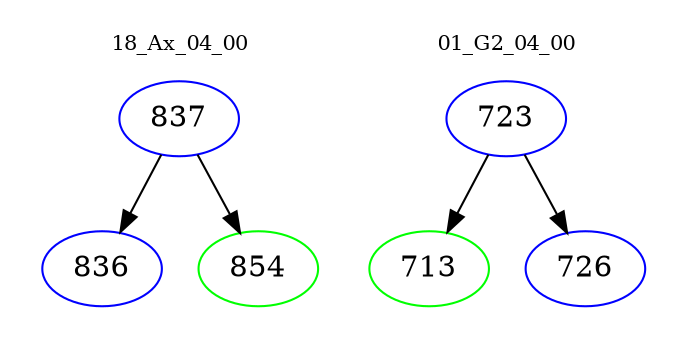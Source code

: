 digraph{
subgraph cluster_0 {
color = white
label = "18_Ax_04_00";
fontsize=10;
T0_837 [label="837", color="blue"]
T0_837 -> T0_836 [color="black"]
T0_836 [label="836", color="blue"]
T0_837 -> T0_854 [color="black"]
T0_854 [label="854", color="green"]
}
subgraph cluster_1 {
color = white
label = "01_G2_04_00";
fontsize=10;
T1_723 [label="723", color="blue"]
T1_723 -> T1_713 [color="black"]
T1_713 [label="713", color="green"]
T1_723 -> T1_726 [color="black"]
T1_726 [label="726", color="blue"]
}
}
